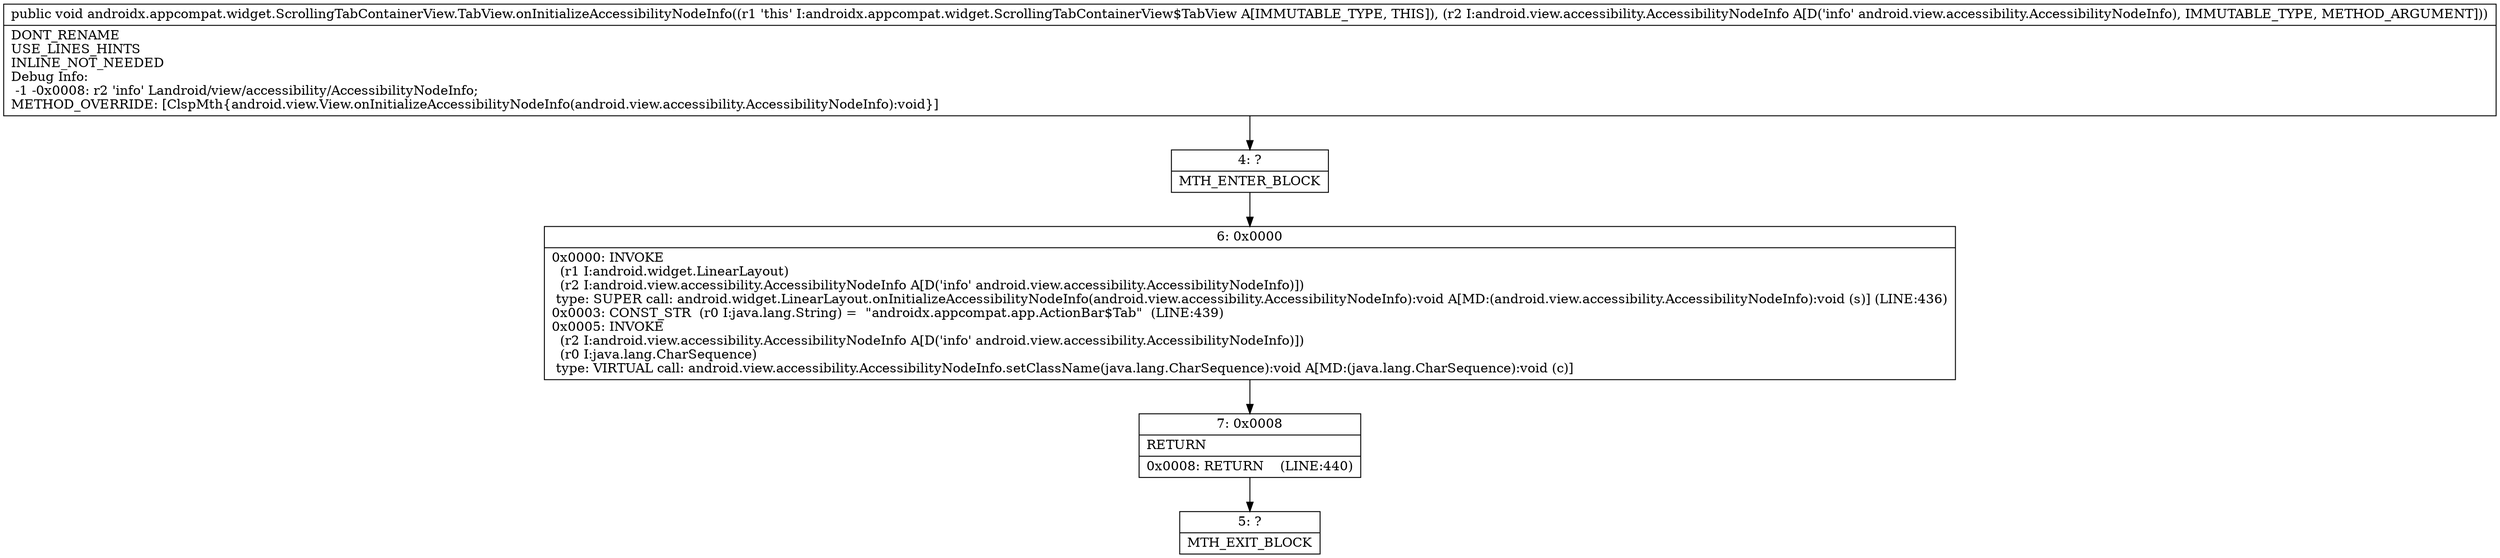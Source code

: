 digraph "CFG forandroidx.appcompat.widget.ScrollingTabContainerView.TabView.onInitializeAccessibilityNodeInfo(Landroid\/view\/accessibility\/AccessibilityNodeInfo;)V" {
Node_4 [shape=record,label="{4\:\ ?|MTH_ENTER_BLOCK\l}"];
Node_6 [shape=record,label="{6\:\ 0x0000|0x0000: INVOKE  \l  (r1 I:android.widget.LinearLayout)\l  (r2 I:android.view.accessibility.AccessibilityNodeInfo A[D('info' android.view.accessibility.AccessibilityNodeInfo)])\l type: SUPER call: android.widget.LinearLayout.onInitializeAccessibilityNodeInfo(android.view.accessibility.AccessibilityNodeInfo):void A[MD:(android.view.accessibility.AccessibilityNodeInfo):void (s)] (LINE:436)\l0x0003: CONST_STR  (r0 I:java.lang.String) =  \"androidx.appcompat.app.ActionBar$Tab\"  (LINE:439)\l0x0005: INVOKE  \l  (r2 I:android.view.accessibility.AccessibilityNodeInfo A[D('info' android.view.accessibility.AccessibilityNodeInfo)])\l  (r0 I:java.lang.CharSequence)\l type: VIRTUAL call: android.view.accessibility.AccessibilityNodeInfo.setClassName(java.lang.CharSequence):void A[MD:(java.lang.CharSequence):void (c)]\l}"];
Node_7 [shape=record,label="{7\:\ 0x0008|RETURN\l|0x0008: RETURN    (LINE:440)\l}"];
Node_5 [shape=record,label="{5\:\ ?|MTH_EXIT_BLOCK\l}"];
MethodNode[shape=record,label="{public void androidx.appcompat.widget.ScrollingTabContainerView.TabView.onInitializeAccessibilityNodeInfo((r1 'this' I:androidx.appcompat.widget.ScrollingTabContainerView$TabView A[IMMUTABLE_TYPE, THIS]), (r2 I:android.view.accessibility.AccessibilityNodeInfo A[D('info' android.view.accessibility.AccessibilityNodeInfo), IMMUTABLE_TYPE, METHOD_ARGUMENT]))  | DONT_RENAME\lUSE_LINES_HINTS\lINLINE_NOT_NEEDED\lDebug Info:\l  \-1 \-0x0008: r2 'info' Landroid\/view\/accessibility\/AccessibilityNodeInfo;\lMETHOD_OVERRIDE: [ClspMth\{android.view.View.onInitializeAccessibilityNodeInfo(android.view.accessibility.AccessibilityNodeInfo):void\}]\l}"];
MethodNode -> Node_4;Node_4 -> Node_6;
Node_6 -> Node_7;
Node_7 -> Node_5;
}

